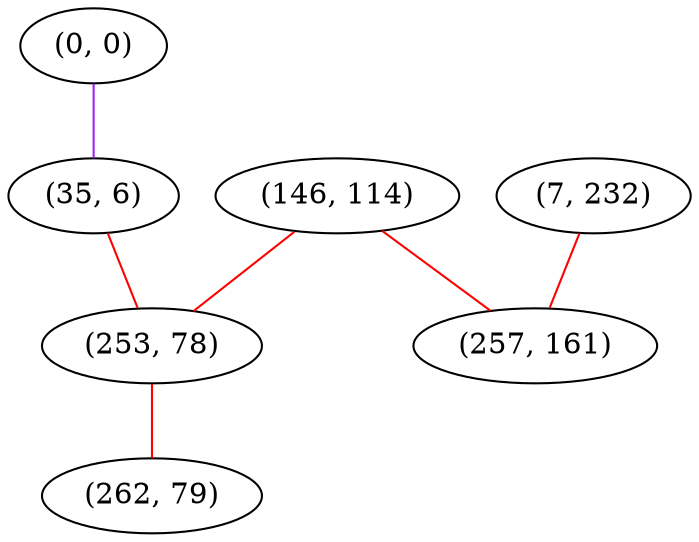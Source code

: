 graph "" {
"(0, 0)";
"(7, 232)";
"(35, 6)";
"(146, 114)";
"(253, 78)";
"(262, 79)";
"(257, 161)";
"(0, 0)" -- "(35, 6)"  [color=purple, key=0, weight=4];
"(7, 232)" -- "(257, 161)"  [color=red, key=0, weight=1];
"(35, 6)" -- "(253, 78)"  [color=red, key=0, weight=1];
"(146, 114)" -- "(253, 78)"  [color=red, key=0, weight=1];
"(146, 114)" -- "(257, 161)"  [color=red, key=0, weight=1];
"(253, 78)" -- "(262, 79)"  [color=red, key=0, weight=1];
}
